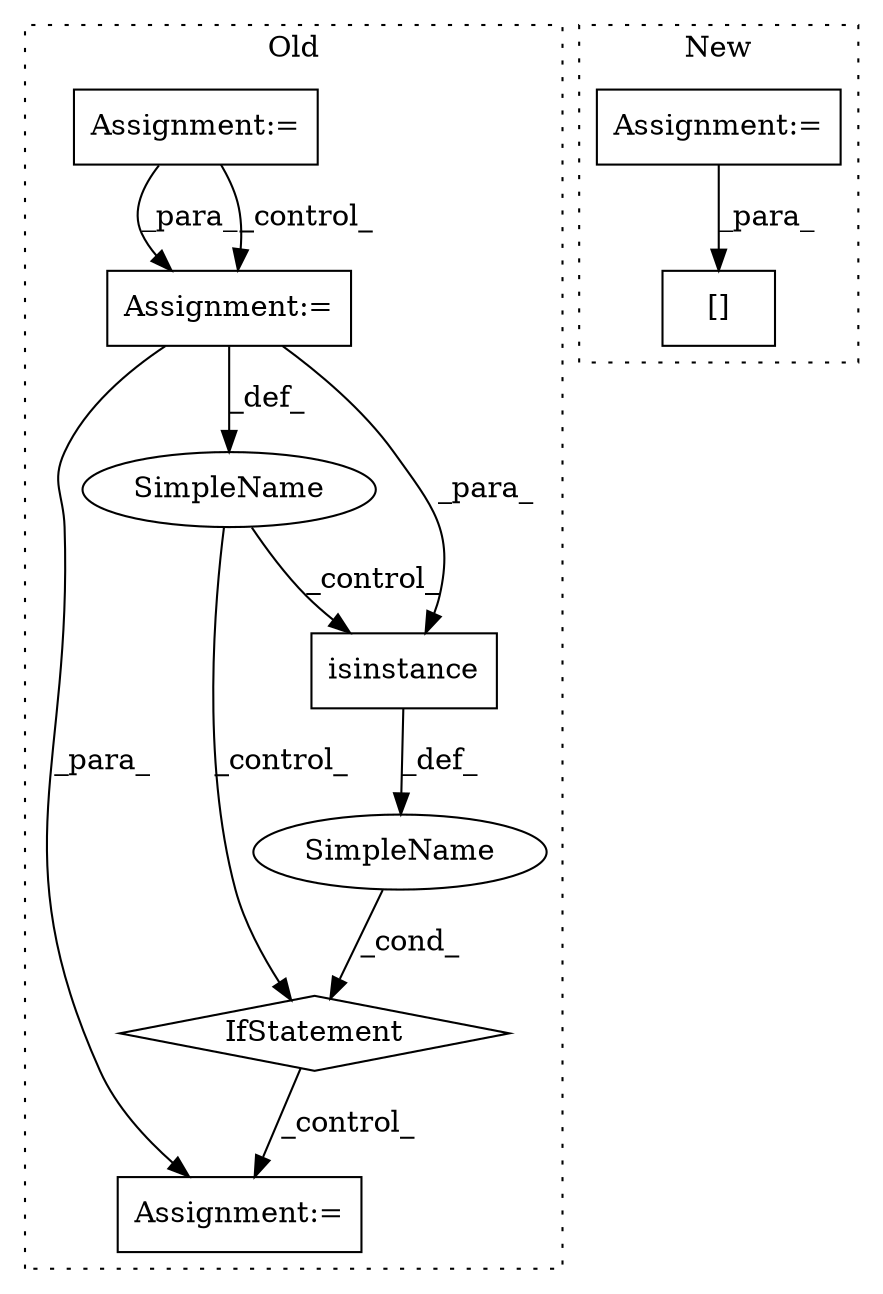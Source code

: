 digraph G {
subgraph cluster0 {
1 [label="isinstance" a="32" s="1919,1944" l="11,1" shape="box"];
3 [label="IfStatement" a="25" s="1904,1945" l="4,2" shape="diamond"];
4 [label="Assignment:=" a="7" s="1963" l="1" shape="box"];
5 [label="SimpleName" a="42" s="" l="" shape="ellipse"];
6 [label="SimpleName" a="42" s="" l="" shape="ellipse"];
7 [label="Assignment:=" a="7" s="1145" l="8" shape="box"];
8 [label="Assignment:=" a="7" s="1484" l="1" shape="box"];
label = "Old";
style="dotted";
}
subgraph cluster1 {
2 [label="[]" a="2" s="1895,1905" l="9,1" shape="box"];
9 [label="Assignment:=" a="7" s="1976" l="25" shape="box"];
label = "New";
style="dotted";
}
1 -> 5 [label="_def_"];
3 -> 4 [label="_control_"];
5 -> 3 [label="_cond_"];
6 -> 1 [label="_control_"];
6 -> 3 [label="_control_"];
7 -> 8 [label="_para_"];
7 -> 8 [label="_control_"];
8 -> 1 [label="_para_"];
8 -> 4 [label="_para_"];
8 -> 6 [label="_def_"];
9 -> 2 [label="_para_"];
}